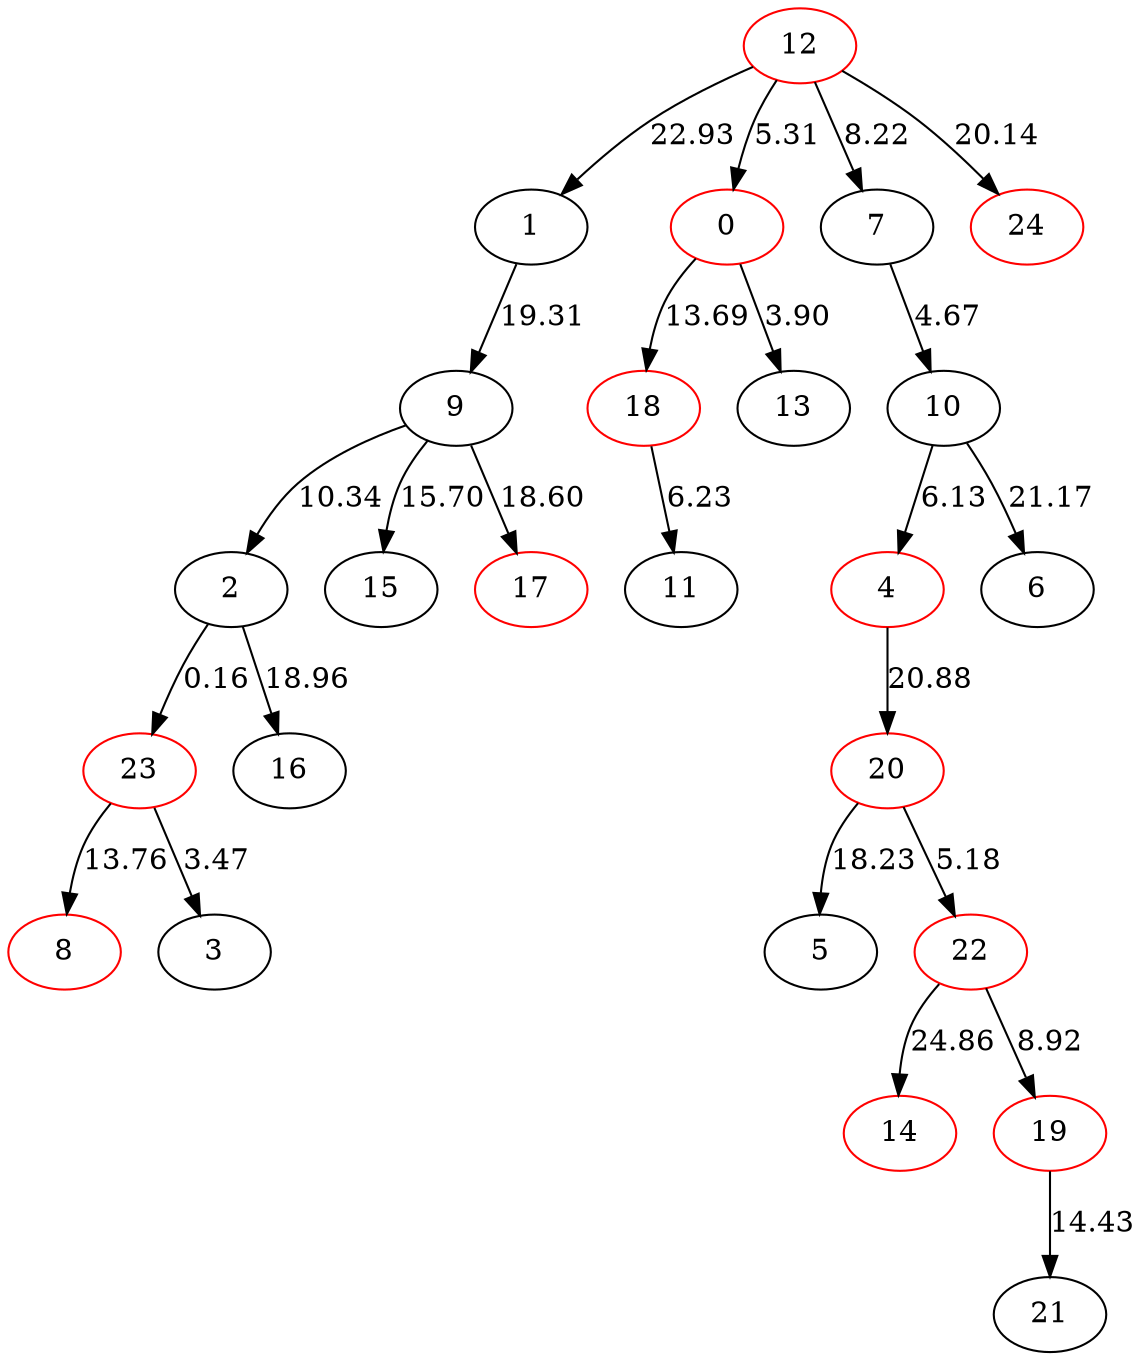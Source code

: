 digraph {
12[color=red]
1[color=black]
9[color=black]
2[color=black]
23[color=red]
8[color=red]
23->8[label=13.76]
3[color=black]
23->3[label=3.47]
2->23[label=0.16]
16[color=black]
2->16[label=18.96]
9->2[label=10.34]
15[color=black]
9->15[label=15.70]
17[color=red]
9->17[label=18.60]
1->9[label=19.31]
12->1[label=22.93]
0[color=red]
18[color=red]
11[color=black]
18->11[label=6.23]
0->18[label=13.69]
13[color=black]
0->13[label=3.90]
12->0[label=5.31]
7[color=black]
10[color=black]
4[color=red]
20[color=red]
5[color=black]
20->5[label=18.23]
22[color=red]
14[color=red]
22->14[label=24.86]
19[color=red]
21[color=black]
19->21[label=14.43]
22->19[label=8.92]
20->22[label=5.18]
4->20[label=20.88]
10->4[label=6.13]
6[color=black]
10->6[label=21.17]
7->10[label=4.67]
12->7[label=8.22]
24[color=red]
12->24[label=20.14]
}